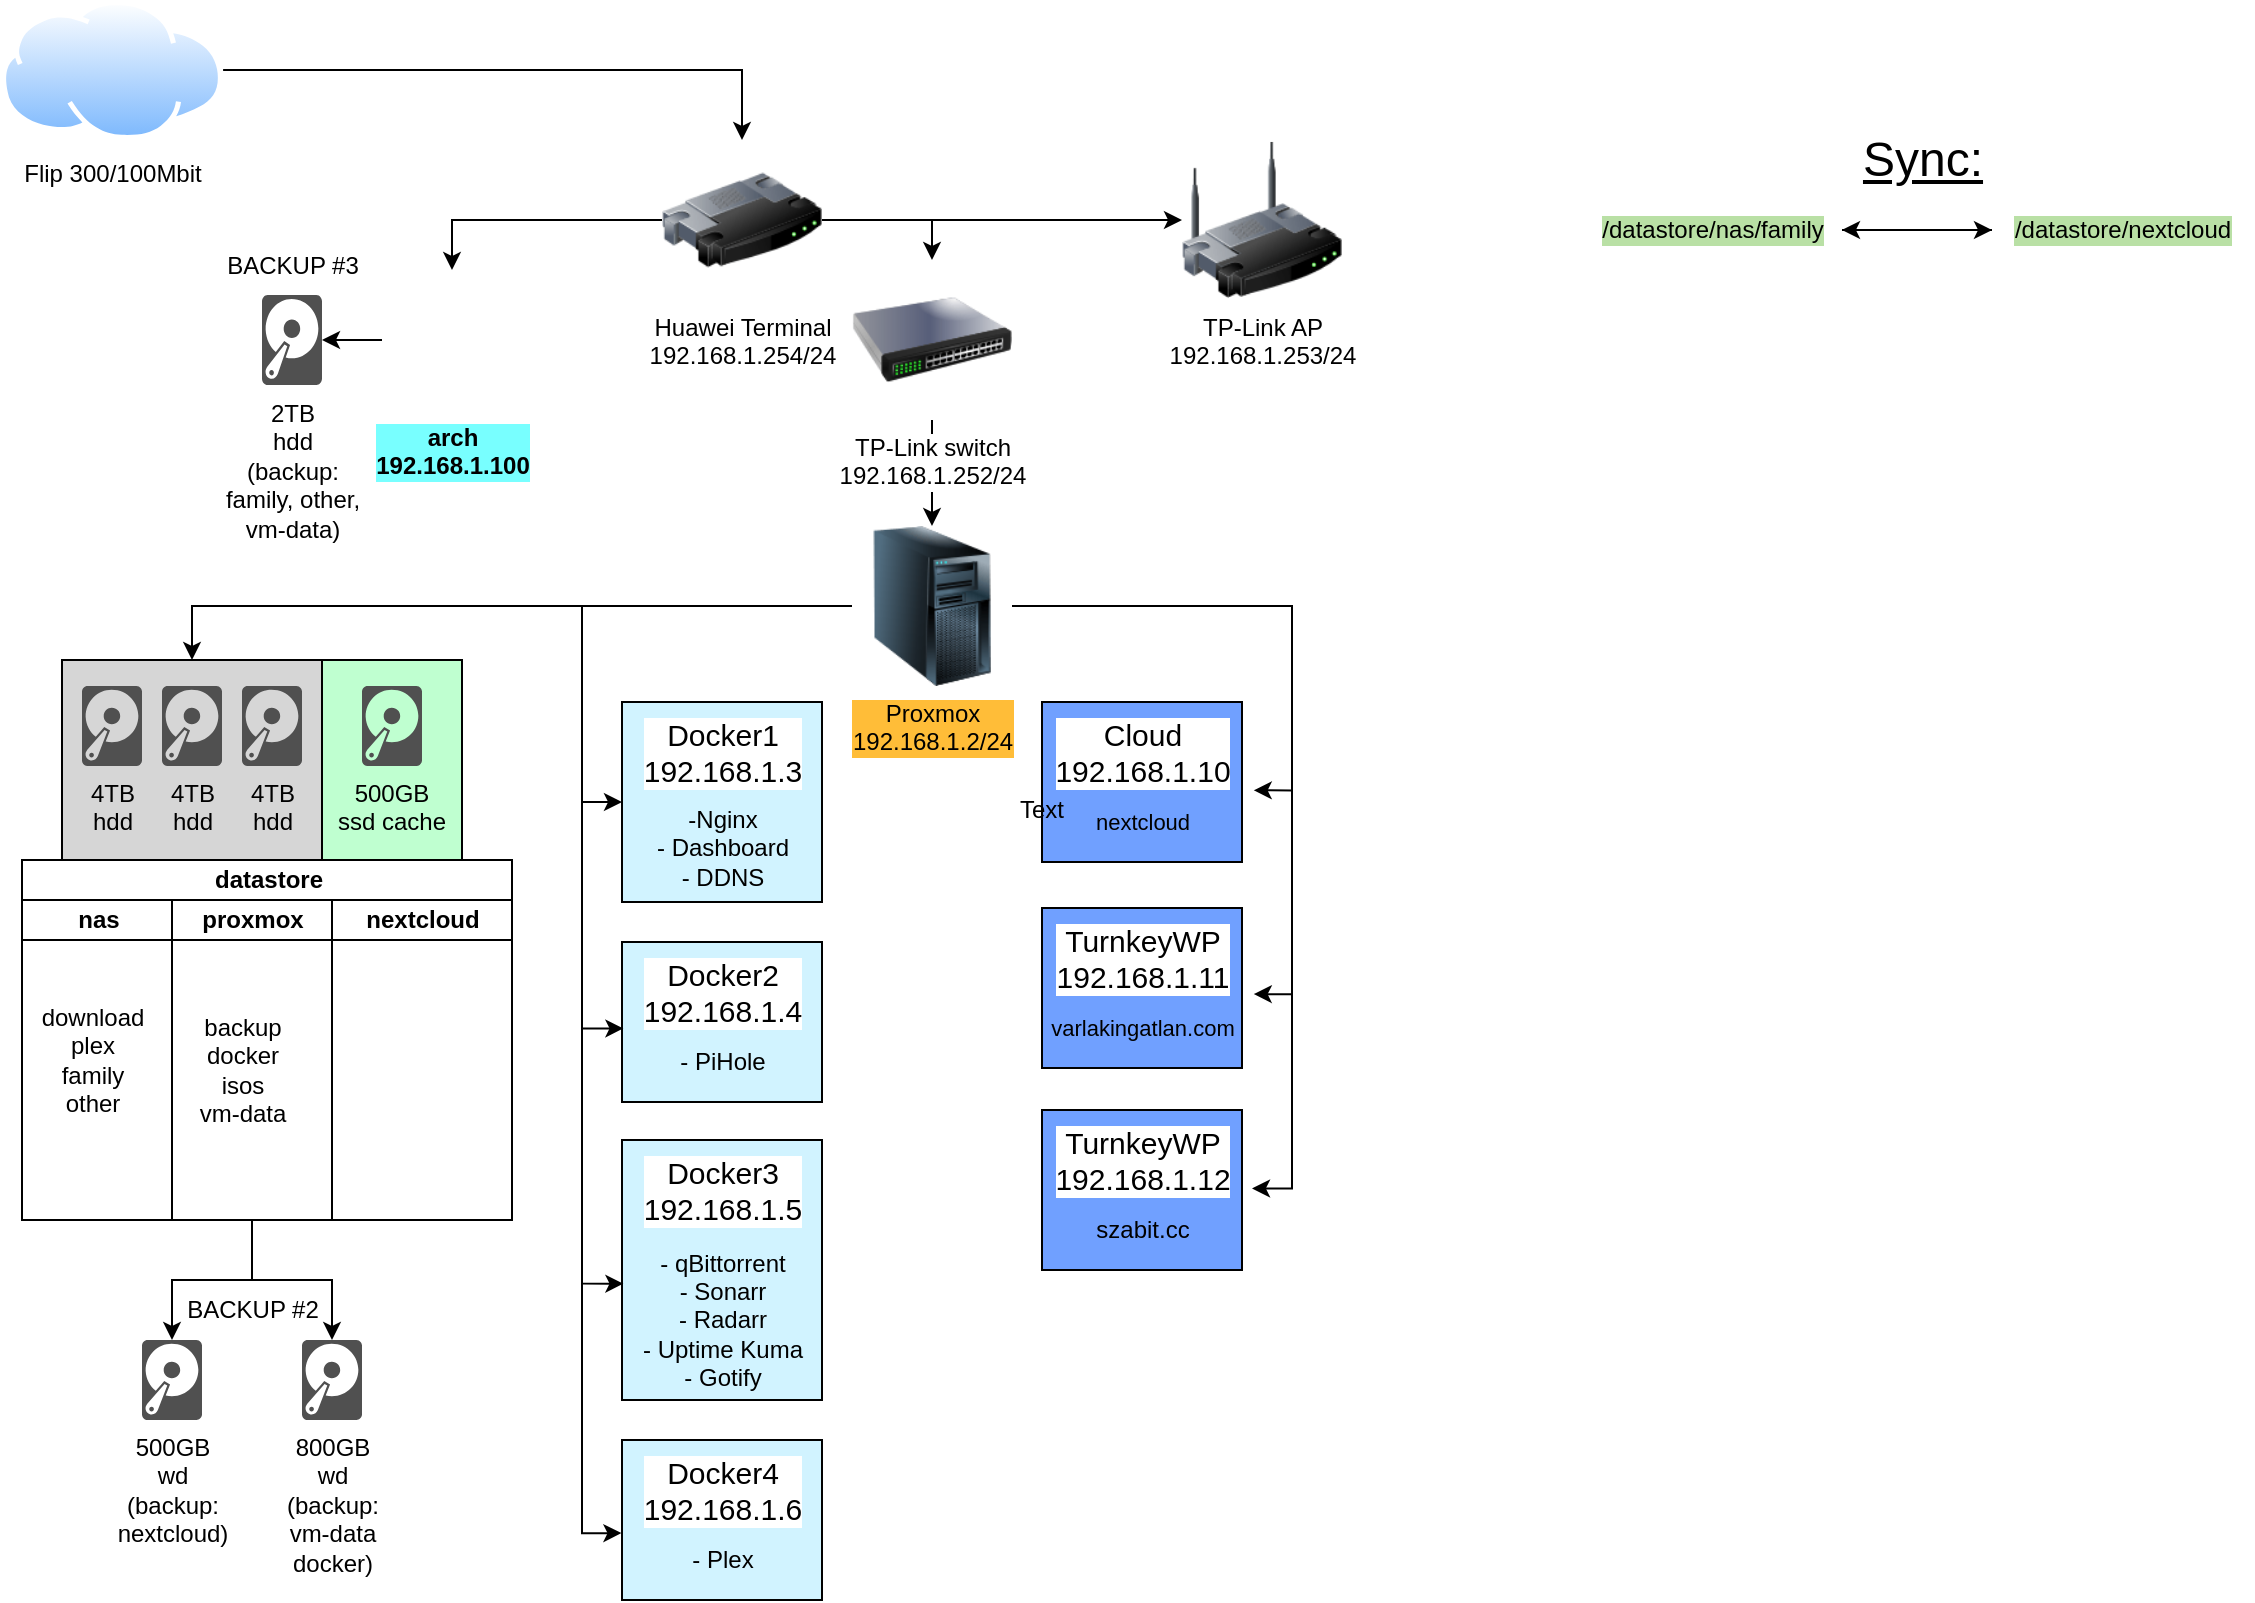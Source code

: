 <mxfile version="21.2.9" type="github">
  <diagram name="Page-1" id="GawN0sBzUaCXgQbSJTzt">
    <mxGraphModel dx="1366" dy="752" grid="1" gridSize="10" guides="1" tooltips="1" connect="1" arrows="1" fold="1" page="1" pageScale="1" pageWidth="1169" pageHeight="827" math="0" shadow="0">
      <root>
        <mxCell id="0" />
        <mxCell id="1" parent="0" />
        <mxCell id="Fs72LVVjV9bSrvQO9REc-51" value="" style="rounded=0;whiteSpace=wrap;html=1;fillColor=#BFFFD0;direction=east;" parent="1" vertex="1">
          <mxGeometry x="170" y="340" width="70" height="100" as="geometry" />
        </mxCell>
        <mxCell id="Fs72LVVjV9bSrvQO9REc-50" value="" style="rounded=0;whiteSpace=wrap;html=1;fillColor=#D6D6D6;direction=east;" parent="1" vertex="1">
          <mxGeometry x="40" y="340" width="130" height="100" as="geometry" />
        </mxCell>
        <mxCell id="Fs72LVVjV9bSrvQO9REc-2" value="&lt;div align=&quot;center&quot;&gt;&lt;br&gt;&lt;/div&gt;" style="whiteSpace=wrap;html=1;align=center;labelBackgroundColor=none;labelBorderColor=none;fillColor=#D1F3FF;direction=east;" parent="1" vertex="1">
          <mxGeometry x="320" y="361" width="100" height="100" as="geometry" />
        </mxCell>
        <mxCell id="Fs72LVVjV9bSrvQO9REc-4" value="&lt;div style=&quot;font-size: 15px;&quot;&gt;Docker1&lt;/div&gt;&lt;div style=&quot;font-size: 15px;&quot;&gt;192.168.1.3&lt;/div&gt;" style="text;html=1;align=center;verticalAlign=middle;resizable=0;points=[];autosize=1;strokeColor=none;fillColor=none;labelBackgroundColor=default;spacing=1;spacingLeft=0;spacingTop=0;labelPosition=center;verticalLabelPosition=middle;labelBorderColor=none;fontSize=15;horizontal=1;" parent="1" vertex="1">
          <mxGeometry x="320" y="361" width="100" height="50" as="geometry" />
        </mxCell>
        <mxCell id="Fs72LVVjV9bSrvQO9REc-9" value="&lt;div&gt;4TB&lt;/div&gt;&lt;div&gt;hdd&lt;br&gt;&lt;/div&gt;" style="sketch=0;pointerEvents=1;shadow=0;dashed=0;html=1;strokeColor=none;fillColor=#505050;labelPosition=center;verticalLabelPosition=bottom;verticalAlign=top;outlineConnect=0;align=center;shape=mxgraph.office.devices.hard_disk;direction=east;" parent="1" vertex="1">
          <mxGeometry x="50" y="353" width="30" height="40" as="geometry" />
        </mxCell>
        <mxCell id="Fs72LVVjV9bSrvQO9REc-11" value="&lt;div&gt;4TB&lt;/div&gt;&lt;div&gt;hdd&lt;br&gt;&lt;/div&gt;" style="sketch=0;pointerEvents=1;shadow=0;dashed=0;html=1;strokeColor=none;fillColor=#505050;labelPosition=center;verticalLabelPosition=bottom;verticalAlign=top;outlineConnect=0;align=center;shape=mxgraph.office.devices.hard_disk;direction=east;" parent="1" vertex="1">
          <mxGeometry x="90" y="353" width="30" height="40" as="geometry" />
        </mxCell>
        <mxCell id="Fs72LVVjV9bSrvQO9REc-12" value="&lt;div&gt;4TB&lt;/div&gt;&lt;div&gt;hdd&lt;/div&gt;" style="sketch=0;pointerEvents=1;shadow=0;dashed=0;html=1;strokeColor=none;fillColor=#505050;labelPosition=center;verticalLabelPosition=bottom;verticalAlign=top;outlineConnect=0;align=center;shape=mxgraph.office.devices.hard_disk;direction=east;" parent="1" vertex="1">
          <mxGeometry x="130" y="353" width="30" height="40" as="geometry" />
        </mxCell>
        <mxCell id="Fs72LVVjV9bSrvQO9REc-13" value="500GB&#xa;ssd cache" style="sketch=0;pointerEvents=1;shadow=0;dashed=0;strokeColor=none;fillColor=#505050;labelPosition=center;verticalLabelPosition=bottom;verticalAlign=top;outlineConnect=0;align=center;shape=mxgraph.office.devices.hard_disk;direction=east;" parent="1" vertex="1">
          <mxGeometry x="190" y="353" width="30" height="40" as="geometry" />
        </mxCell>
        <mxCell id="Fs72LVVjV9bSrvQO9REc-14" value="&lt;div&gt;500GB&lt;/div&gt;&lt;div&gt;wd&lt;br&gt;&lt;/div&gt;&lt;div&gt;(backup: &lt;br&gt;&lt;/div&gt;&lt;div&gt;nextcloud)&lt;br&gt;&lt;/div&gt;" style="sketch=0;pointerEvents=1;shadow=0;dashed=0;html=1;strokeColor=none;fillColor=#505050;labelPosition=center;verticalLabelPosition=bottom;verticalAlign=top;outlineConnect=0;align=center;shape=mxgraph.office.devices.hard_disk;" parent="1" vertex="1">
          <mxGeometry x="80" y="680" width="30" height="40" as="geometry" />
        </mxCell>
        <mxCell id="Fs72LVVjV9bSrvQO9REc-26" value="datastore" style="swimlane;childLayout=stackLayout;resizeParent=1;resizeParentMax=0;startSize=20;html=1;direction=east;" parent="1" vertex="1">
          <mxGeometry x="20" y="440" width="245.0" height="180" as="geometry" />
        </mxCell>
        <mxCell id="Fs72LVVjV9bSrvQO9REc-27" value="nas" style="swimlane;startSize=20;html=1;direction=east;" parent="Fs72LVVjV9bSrvQO9REc-26" vertex="1">
          <mxGeometry y="20" width="75.0" height="160" as="geometry" />
        </mxCell>
        <mxCell id="Fs72LVVjV9bSrvQO9REc-32" value="&lt;div&gt;download&lt;/div&gt;&lt;div&gt;plex&lt;/div&gt;&lt;div&gt;family&lt;/div&gt;&lt;div&gt;other&lt;br&gt;&lt;/div&gt;" style="text;html=1;align=center;verticalAlign=middle;resizable=0;points=[];autosize=1;strokeColor=none;fillColor=none;" parent="Fs72LVVjV9bSrvQO9REc-27" vertex="1">
          <mxGeometry x="-4.547e-13" y="45" width="70" height="70" as="geometry" />
        </mxCell>
        <mxCell id="Fs72LVVjV9bSrvQO9REc-28" value="proxmox" style="swimlane;startSize=20;html=1;direction=east;" parent="Fs72LVVjV9bSrvQO9REc-26" vertex="1">
          <mxGeometry x="75.0" y="20" width="80" height="160" as="geometry">
            <mxRectangle x="120" y="20" width="40" height="160" as="alternateBounds" />
          </mxGeometry>
        </mxCell>
        <mxCell id="Fs72LVVjV9bSrvQO9REc-31" value="&lt;div&gt;backup&lt;/div&gt;&lt;div&gt;docker&lt;/div&gt;&lt;div&gt;isos&lt;/div&gt;&lt;div&gt;vm-data&lt;br&gt;&lt;/div&gt;" style="text;html=1;align=center;verticalAlign=middle;resizable=0;points=[];autosize=1;strokeColor=none;fillColor=none;" parent="Fs72LVVjV9bSrvQO9REc-28" vertex="1">
          <mxGeometry x="-4.547e-13" y="50" width="70" height="70" as="geometry" />
        </mxCell>
        <mxCell id="Fs72LVVjV9bSrvQO9REc-29" value="nextcloud" style="swimlane;startSize=20;html=1;direction=east;" parent="Fs72LVVjV9bSrvQO9REc-26" vertex="1">
          <mxGeometry x="155.0" y="20" width="90" height="160" as="geometry">
            <mxRectangle x="240" y="20" width="40" height="160" as="alternateBounds" />
          </mxGeometry>
        </mxCell>
        <mxCell id="Fs72LVVjV9bSrvQO9REc-33" value="&lt;div align=&quot;center&quot;&gt;&lt;br&gt;&lt;/div&gt;" style="whiteSpace=wrap;html=1;align=center;labelBackgroundColor=none;labelBorderColor=none;fillColor=#D1F3FF;direction=east;" parent="1" vertex="1">
          <mxGeometry x="320" y="481" width="100" height="80" as="geometry" />
        </mxCell>
        <mxCell id="Fs72LVVjV9bSrvQO9REc-35" value="&lt;div style=&quot;font-size: 15px;&quot;&gt;Docker2&lt;/div&gt;&lt;div style=&quot;font-size: 15px;&quot;&gt;192.168.1.4&lt;/div&gt;" style="text;html=1;align=center;verticalAlign=middle;resizable=0;points=[];autosize=1;strokeColor=none;fillColor=none;labelBackgroundColor=default;spacing=1;spacingLeft=0;spacingTop=0;labelPosition=center;verticalLabelPosition=middle;labelBorderColor=none;fontSize=15;" parent="1" vertex="1">
          <mxGeometry x="320" y="481" width="100" height="50" as="geometry" />
        </mxCell>
        <mxCell id="Fs72LVVjV9bSrvQO9REc-36" value="&lt;div&gt;- PiHole&lt;/div&gt;" style="text;align=center;verticalAlign=middle;resizable=0;points=[];autosize=1;strokeColor=none;fillColor=none;labelPosition=center;verticalLabelPosition=middle;spacing=0;html=1;" parent="1" vertex="1">
          <mxGeometry x="340" y="531" width="60" height="20" as="geometry" />
        </mxCell>
        <mxCell id="Fs72LVVjV9bSrvQO9REc-43" value="&lt;div align=&quot;center&quot;&gt;&lt;br&gt;&lt;/div&gt;" style="whiteSpace=wrap;html=1;align=center;labelBackgroundColor=none;labelBorderColor=none;fillColor=#D1F3FF;direction=east;" parent="1" vertex="1">
          <mxGeometry x="320" y="580" width="100" height="130" as="geometry" />
        </mxCell>
        <mxCell id="Fs72LVVjV9bSrvQO9REc-44" value="&lt;div style=&quot;font-size: 15px;&quot;&gt;Docker3&lt;/div&gt;&lt;div style=&quot;font-size: 15px;&quot;&gt;192.168.1.5&lt;/div&gt;" style="text;html=1;align=center;verticalAlign=middle;resizable=0;points=[];autosize=1;strokeColor=none;fillColor=none;labelBackgroundColor=default;spacing=1;spacingLeft=0;spacingTop=0;labelPosition=center;verticalLabelPosition=middle;labelBorderColor=none;fontSize=15;" parent="1" vertex="1">
          <mxGeometry x="320" y="580" width="100" height="50" as="geometry" />
        </mxCell>
        <mxCell id="Fs72LVVjV9bSrvQO9REc-45" value="&lt;div&gt;- qBittorrent&lt;/div&gt;&lt;div&gt;- Sonarr&lt;/div&gt;&lt;div&gt;- Radarr&lt;/div&gt;&lt;div&gt;&lt;div&gt;- Uptime Kuma&lt;/div&gt;&lt;div&gt;- Gotify&lt;/div&gt;&lt;/div&gt;" style="text;align=center;verticalAlign=middle;resizable=0;points=[];autosize=1;strokeColor=none;fillColor=none;labelPosition=center;verticalLabelPosition=middle;spacing=0;html=1;" parent="1" vertex="1">
          <mxGeometry x="320" y="630" width="100" height="80" as="geometry" />
        </mxCell>
        <mxCell id="Fs72LVVjV9bSrvQO9REc-48" value="&lt;div&gt;2TB&lt;/div&gt;&lt;div&gt;hdd&lt;br&gt;&lt;/div&gt;&lt;div&gt;(backup:&lt;/div&gt;&lt;div&gt;family, other,&lt;/div&gt;&lt;div&gt;vm-data)&lt;br&gt;&lt;/div&gt;" style="sketch=0;pointerEvents=1;shadow=0;dashed=0;html=1;strokeColor=none;fillColor=#505050;labelPosition=center;verticalLabelPosition=bottom;verticalAlign=top;outlineConnect=0;align=center;shape=mxgraph.office.devices.hard_disk;" parent="1" vertex="1">
          <mxGeometry x="140" y="157.5" width="30" height="45" as="geometry" />
        </mxCell>
        <mxCell id="Fs72LVVjV9bSrvQO9REc-53" value="" style="rounded=0;whiteSpace=wrap;html=1;labelBackgroundColor=none;fillColor=#70A0FF;" parent="1" vertex="1">
          <mxGeometry x="530" y="565" width="100" height="80" as="geometry" />
        </mxCell>
        <mxCell id="Fs72LVVjV9bSrvQO9REc-59" value="&lt;div&gt;-Nginx&lt;/div&gt;&lt;div&gt;- Dashboard&lt;/div&gt;&lt;div&gt;- DDNS&lt;br&gt;&lt;/div&gt;" style="text;html=1;align=center;verticalAlign=middle;resizable=0;points=[];autosize=1;strokeColor=none;fillColor=none;" parent="1" vertex="1">
          <mxGeometry x="325" y="404" width="90" height="60" as="geometry" />
        </mxCell>
        <mxCell id="Fs72LVVjV9bSrvQO9REc-61" value="&lt;div align=&quot;center&quot;&gt;&lt;br&gt;&lt;/div&gt;" style="whiteSpace=wrap;html=1;align=center;labelBackgroundColor=none;labelBorderColor=none;fillColor=#D1F3FF;direction=east;" parent="1" vertex="1">
          <mxGeometry x="320" y="730" width="100" height="80" as="geometry" />
        </mxCell>
        <mxCell id="Fs72LVVjV9bSrvQO9REc-62" value="&lt;div style=&quot;font-size: 15px;&quot;&gt;Docker4&lt;/div&gt;&lt;div style=&quot;font-size: 15px;&quot;&gt;192.168.1.6&lt;/div&gt;" style="text;html=1;align=center;verticalAlign=middle;resizable=0;points=[];autosize=1;strokeColor=none;fillColor=none;labelBackgroundColor=default;spacing=1;spacingLeft=0;spacingTop=0;labelPosition=center;verticalLabelPosition=middle;labelBorderColor=none;fontSize=15;" parent="1" vertex="1">
          <mxGeometry x="320" y="730" width="100" height="50" as="geometry" />
        </mxCell>
        <mxCell id="Fs72LVVjV9bSrvQO9REc-63" value="- Plex" style="text;align=center;verticalAlign=middle;resizable=0;points=[];autosize=1;strokeColor=none;fillColor=none;labelPosition=center;verticalLabelPosition=middle;spacing=0;html=1;" parent="1" vertex="1">
          <mxGeometry x="345" y="780" width="50" height="20" as="geometry" />
        </mxCell>
        <mxCell id="Fs72LVVjV9bSrvQO9REc-65" value="&lt;div style=&quot;font-size: 15px;&quot;&gt;TurnkeyWP&lt;br&gt;&lt;/div&gt;&lt;div style=&quot;font-size: 15px;&quot;&gt;192.168.1.12&lt;/div&gt;" style="text;html=1;align=center;verticalAlign=middle;resizable=0;points=[];autosize=1;strokeColor=none;fillColor=none;labelBackgroundColor=default;spacing=1;spacingLeft=0;spacingTop=0;labelPosition=center;verticalLabelPosition=middle;labelBorderColor=none;fontSize=15;horizontal=1;" parent="1" vertex="1">
          <mxGeometry x="525" y="565" width="110" height="50" as="geometry" />
        </mxCell>
        <mxCell id="Fs72LVVjV9bSrvQO9REc-66" value="szabit.cc" style="text;align=center;verticalAlign=middle;resizable=0;points=[];autosize=1;strokeColor=none;fillColor=none;labelPosition=center;verticalLabelPosition=middle;spacing=0;html=1;" parent="1" vertex="1">
          <mxGeometry x="545" y="615" width="70" height="20" as="geometry" />
        </mxCell>
        <mxCell id="oi91a-Q31b0Rs58D0kch-1" value="" style="rounded=0;whiteSpace=wrap;html=1;labelBackgroundColor=none;fillColor=#70A0FF;" parent="1" vertex="1">
          <mxGeometry x="530" y="464" width="100" height="80" as="geometry" />
        </mxCell>
        <mxCell id="oi91a-Q31b0Rs58D0kch-2" value="&lt;div style=&quot;font-size: 15px;&quot;&gt;TurnkeyWP&lt;br&gt;&lt;/div&gt;&lt;div style=&quot;font-size: 15px;&quot;&gt;192.168.1.11&lt;/div&gt;" style="text;html=1;align=center;verticalAlign=middle;resizable=0;points=[];autosize=1;strokeColor=none;fillColor=none;labelBackgroundColor=default;spacing=1;spacingLeft=0;spacingTop=0;labelPosition=center;verticalLabelPosition=middle;labelBorderColor=none;fontSize=15;horizontal=1;" parent="1" vertex="1">
          <mxGeometry x="525" y="464" width="110" height="50" as="geometry" />
        </mxCell>
        <mxCell id="oi91a-Q31b0Rs58D0kch-3" value="varlakingatlan.com" style="text;align=center;verticalAlign=middle;resizable=0;points=[];autosize=1;strokeColor=none;fillColor=none;labelPosition=center;verticalLabelPosition=middle;spacing=0;html=1;fontSize=11;" parent="1" vertex="1">
          <mxGeometry x="525" y="514" width="110" height="20" as="geometry" />
        </mxCell>
        <mxCell id="oi91a-Q31b0Rs58D0kch-4" value="" style="rounded=0;whiteSpace=wrap;html=1;labelBackgroundColor=none;fillColor=#70A0FF;" parent="1" vertex="1">
          <mxGeometry x="530" y="361" width="100" height="80" as="geometry" />
        </mxCell>
        <mxCell id="oi91a-Q31b0Rs58D0kch-5" value="&lt;div style=&quot;font-size: 15px;&quot;&gt;Cloud&lt;br&gt;&lt;/div&gt;&lt;div style=&quot;font-size: 15px;&quot;&gt;192.168.1.10&lt;/div&gt;" style="text;html=1;align=center;verticalAlign=middle;resizable=0;points=[];autosize=1;strokeColor=none;fillColor=none;labelBackgroundColor=default;spacing=1;spacingLeft=0;spacingTop=0;labelPosition=center;verticalLabelPosition=middle;labelBorderColor=none;fontSize=15;horizontal=1;" parent="1" vertex="1">
          <mxGeometry x="525" y="361" width="110" height="50" as="geometry" />
        </mxCell>
        <mxCell id="oi91a-Q31b0Rs58D0kch-6" value="nextcloud" style="text;align=center;verticalAlign=middle;resizable=0;points=[];autosize=1;strokeColor=none;fillColor=none;labelPosition=center;verticalLabelPosition=middle;spacing=0;html=1;fontSize=11;" parent="1" vertex="1">
          <mxGeometry x="545" y="411" width="70" height="20" as="geometry" />
        </mxCell>
        <mxCell id="tln2pNOTJKCZgoth8Ehh-11" style="edgeStyle=orthogonalEdgeStyle;rounded=0;orthogonalLoop=1;jettySize=auto;html=1;entryX=0.5;entryY=0;entryDx=0;entryDy=0;" edge="1" parent="1" source="tln2pNOTJKCZgoth8Ehh-2" target="tln2pNOTJKCZgoth8Ehh-8">
          <mxGeometry relative="1" as="geometry" />
        </mxCell>
        <mxCell id="tln2pNOTJKCZgoth8Ehh-2" value="Flip 300/100Mbit" style="image;aspect=fixed;perimeter=ellipsePerimeter;html=1;align=center;shadow=0;dashed=0;spacingTop=3;image=img/lib/active_directory/internet_cloud.svg;" vertex="1" parent="1">
          <mxGeometry x="9.44" y="10" width="111.11" height="70" as="geometry" />
        </mxCell>
        <mxCell id="tln2pNOTJKCZgoth8Ehh-21" style="edgeStyle=orthogonalEdgeStyle;rounded=0;orthogonalLoop=1;jettySize=auto;html=1;entryX=0.5;entryY=0;entryDx=0;entryDy=0;" edge="1" parent="1" source="tln2pNOTJKCZgoth8Ehh-8" target="tln2pNOTJKCZgoth8Ehh-18">
          <mxGeometry relative="1" as="geometry">
            <mxPoint x="680" y="180" as="targetPoint" />
          </mxGeometry>
        </mxCell>
        <mxCell id="tln2pNOTJKCZgoth8Ehh-38" style="edgeStyle=orthogonalEdgeStyle;rounded=0;orthogonalLoop=1;jettySize=auto;html=1;entryX=0.5;entryY=0;entryDx=0;entryDy=0;" edge="1" parent="1" source="tln2pNOTJKCZgoth8Ehh-8" target="tln2pNOTJKCZgoth8Ehh-10">
          <mxGeometry relative="1" as="geometry" />
        </mxCell>
        <mxCell id="tln2pNOTJKCZgoth8Ehh-40" style="edgeStyle=orthogonalEdgeStyle;rounded=0;orthogonalLoop=1;jettySize=auto;html=1;entryX=0;entryY=0.5;entryDx=0;entryDy=0;" edge="1" parent="1" source="tln2pNOTJKCZgoth8Ehh-8" target="tln2pNOTJKCZgoth8Ehh-9">
          <mxGeometry relative="1" as="geometry" />
        </mxCell>
        <mxCell id="tln2pNOTJKCZgoth8Ehh-8" value="&lt;div&gt;Huawei Terminal&lt;/div&gt;&lt;div&gt;192.168.1.254/24&lt;br&gt;&lt;/div&gt;" style="image;html=1;image=img/lib/clip_art/networking/Router_128x128.png" vertex="1" parent="1">
          <mxGeometry x="340" y="80" width="80" height="80" as="geometry" />
        </mxCell>
        <mxCell id="tln2pNOTJKCZgoth8Ehh-9" value="&lt;div&gt;TP-Link AP&lt;/div&gt;&lt;div&gt;192.168.1.253/24&lt;br&gt;&lt;/div&gt;" style="image;html=1;image=img/lib/clip_art/networking/Wireless_Router_128x128.png" vertex="1" parent="1">
          <mxGeometry x="600" y="80" width="80" height="80" as="geometry" />
        </mxCell>
        <mxCell id="tln2pNOTJKCZgoth8Ehh-24" style="edgeStyle=orthogonalEdgeStyle;rounded=0;orthogonalLoop=1;jettySize=auto;html=1;" edge="1" parent="1" source="tln2pNOTJKCZgoth8Ehh-10" target="tln2pNOTJKCZgoth8Ehh-15">
          <mxGeometry relative="1" as="geometry" />
        </mxCell>
        <mxCell id="tln2pNOTJKCZgoth8Ehh-10" value="&lt;div&gt;TP-Link switch&lt;/div&gt;&lt;div&gt;192.168.1.252/24&lt;br&gt;&lt;/div&gt;" style="image;html=1;image=img/lib/clip_art/networking/Switch_128x128.png" vertex="1" parent="1">
          <mxGeometry x="435" y="140" width="80" height="80" as="geometry" />
        </mxCell>
        <mxCell id="tln2pNOTJKCZgoth8Ehh-25" style="edgeStyle=orthogonalEdgeStyle;rounded=0;orthogonalLoop=1;jettySize=auto;html=1;entryX=0.5;entryY=0;entryDx=0;entryDy=0;" edge="1" parent="1" source="tln2pNOTJKCZgoth8Ehh-15" target="Fs72LVVjV9bSrvQO9REc-50">
          <mxGeometry relative="1" as="geometry" />
        </mxCell>
        <mxCell id="tln2pNOTJKCZgoth8Ehh-26" style="edgeStyle=orthogonalEdgeStyle;rounded=0;orthogonalLoop=1;jettySize=auto;html=1;entryX=0;entryY=0.5;entryDx=0;entryDy=0;" edge="1" parent="1" source="tln2pNOTJKCZgoth8Ehh-15" target="Fs72LVVjV9bSrvQO9REc-2">
          <mxGeometry relative="1" as="geometry" />
        </mxCell>
        <mxCell id="tln2pNOTJKCZgoth8Ehh-28" style="edgeStyle=orthogonalEdgeStyle;rounded=0;orthogonalLoop=1;jettySize=auto;html=1;entryX=0.007;entryY=0.864;entryDx=0;entryDy=0;entryPerimeter=0;" edge="1" parent="1" source="tln2pNOTJKCZgoth8Ehh-15" target="Fs72LVVjV9bSrvQO9REc-35">
          <mxGeometry relative="1" as="geometry" />
        </mxCell>
        <mxCell id="tln2pNOTJKCZgoth8Ehh-29" style="edgeStyle=orthogonalEdgeStyle;rounded=0;orthogonalLoop=1;jettySize=auto;html=1;entryX=0.007;entryY=0.273;entryDx=0;entryDy=0;entryPerimeter=0;" edge="1" parent="1" source="tln2pNOTJKCZgoth8Ehh-15" target="Fs72LVVjV9bSrvQO9REc-45">
          <mxGeometry relative="1" as="geometry" />
        </mxCell>
        <mxCell id="tln2pNOTJKCZgoth8Ehh-30" style="edgeStyle=orthogonalEdgeStyle;rounded=0;orthogonalLoop=1;jettySize=auto;html=1;entryX=-0.003;entryY=0.931;entryDx=0;entryDy=0;entryPerimeter=0;" edge="1" parent="1" source="tln2pNOTJKCZgoth8Ehh-15" target="Fs72LVVjV9bSrvQO9REc-62">
          <mxGeometry relative="1" as="geometry" />
        </mxCell>
        <mxCell id="tln2pNOTJKCZgoth8Ehh-31" style="edgeStyle=orthogonalEdgeStyle;rounded=0;orthogonalLoop=1;jettySize=auto;html=1;entryX=1.008;entryY=0.883;entryDx=0;entryDy=0;entryPerimeter=0;" edge="1" parent="1" source="tln2pNOTJKCZgoth8Ehh-15" target="oi91a-Q31b0Rs58D0kch-5">
          <mxGeometry relative="1" as="geometry" />
        </mxCell>
        <mxCell id="tln2pNOTJKCZgoth8Ehh-32" style="edgeStyle=orthogonalEdgeStyle;rounded=0;orthogonalLoop=1;jettySize=auto;html=1;entryX=1.008;entryY=0.861;entryDx=0;entryDy=0;entryPerimeter=0;" edge="1" parent="1" source="tln2pNOTJKCZgoth8Ehh-15" target="oi91a-Q31b0Rs58D0kch-2">
          <mxGeometry relative="1" as="geometry" />
        </mxCell>
        <mxCell id="tln2pNOTJKCZgoth8Ehh-33" style="edgeStyle=orthogonalEdgeStyle;rounded=0;orthogonalLoop=1;jettySize=auto;html=1;entryX=1;entryY=0.784;entryDx=0;entryDy=0;entryPerimeter=0;" edge="1" parent="1" source="tln2pNOTJKCZgoth8Ehh-15" target="Fs72LVVjV9bSrvQO9REc-65">
          <mxGeometry relative="1" as="geometry" />
        </mxCell>
        <mxCell id="tln2pNOTJKCZgoth8Ehh-15" value="&lt;div&gt;Proxmox&lt;/div&gt;&lt;div&gt;192.168.1.2/24&lt;br&gt;&lt;/div&gt;" style="image;html=1;image=img/lib/clip_art/computers/Server_Tower_128x128.png;labelBackgroundColor=#FFBD38;" vertex="1" parent="1">
          <mxGeometry x="435" y="273" width="80" height="80" as="geometry" />
        </mxCell>
        <mxCell id="tln2pNOTJKCZgoth8Ehh-39" value="" style="edgeStyle=orthogonalEdgeStyle;rounded=0;orthogonalLoop=1;jettySize=auto;html=1;" edge="1" parent="1" source="tln2pNOTJKCZgoth8Ehh-18" target="Fs72LVVjV9bSrvQO9REc-48">
          <mxGeometry relative="1" as="geometry" />
        </mxCell>
        <mxCell id="tln2pNOTJKCZgoth8Ehh-18" value="&lt;div&gt;&lt;b&gt;arch&lt;/b&gt;&lt;/div&gt;&lt;div&gt;&lt;b&gt;192.168.1.100&lt;br&gt;&lt;/b&gt;&lt;/div&gt;" style="shape=image;html=1;verticalAlign=top;verticalLabelPosition=bottom;labelBackgroundColor=#78FFFF;imageAspect=0;aspect=fixed;image=https://cdn0.iconfinder.com/data/icons/icons-unleashed-vol1/128/-desktop.png" vertex="1" parent="1">
          <mxGeometry x="200" y="145" width="70" height="70" as="geometry" />
        </mxCell>
        <mxCell id="tln2pNOTJKCZgoth8Ehh-34" value="&lt;div&gt;800GB&lt;/div&gt;&lt;div&gt;wd&lt;/div&gt;&lt;div&gt;(backup:&lt;/div&gt;&lt;div&gt;vm-data&lt;/div&gt;&lt;div&gt;docker)&lt;br&gt;&lt;/div&gt;" style="sketch=0;pointerEvents=1;shadow=0;dashed=0;html=1;strokeColor=none;fillColor=#505050;labelPosition=center;verticalLabelPosition=bottom;verticalAlign=top;outlineConnect=0;align=center;shape=mxgraph.office.devices.hard_disk;" vertex="1" parent="1">
          <mxGeometry x="160" y="680" width="30" height="40" as="geometry" />
        </mxCell>
        <mxCell id="tln2pNOTJKCZgoth8Ehh-43" style="edgeStyle=orthogonalEdgeStyle;rounded=0;orthogonalLoop=1;jettySize=auto;html=1;" edge="1" parent="1" source="Fs72LVVjV9bSrvQO9REc-28" target="Fs72LVVjV9bSrvQO9REc-14">
          <mxGeometry relative="1" as="geometry" />
        </mxCell>
        <mxCell id="tln2pNOTJKCZgoth8Ehh-44" style="edgeStyle=orthogonalEdgeStyle;rounded=0;orthogonalLoop=1;jettySize=auto;html=1;" edge="1" parent="1" source="Fs72LVVjV9bSrvQO9REc-28" target="tln2pNOTJKCZgoth8Ehh-34">
          <mxGeometry relative="1" as="geometry" />
        </mxCell>
        <mxCell id="tln2pNOTJKCZgoth8Ehh-45" value="BACKUP #2" style="text;html=1;align=center;verticalAlign=middle;resizable=0;points=[];autosize=1;strokeColor=none;fillColor=none;" vertex="1" parent="1">
          <mxGeometry x="90" y="650" width="90" height="30" as="geometry" />
        </mxCell>
        <mxCell id="tln2pNOTJKCZgoth8Ehh-46" value="BACKUP #3" style="text;html=1;align=center;verticalAlign=middle;resizable=0;points=[];autosize=1;strokeColor=none;fillColor=none;textDirection=ltr;rotation=0;" vertex="1" parent="1">
          <mxGeometry x="110" y="127.5" width="90" height="30" as="geometry" />
        </mxCell>
        <mxCell id="tln2pNOTJKCZgoth8Ehh-50" value="Text" style="text;html=1;strokeColor=none;fillColor=none;align=center;verticalAlign=middle;whiteSpace=wrap;rounded=0;" vertex="1" parent="1">
          <mxGeometry x="500" y="400" width="60" height="30" as="geometry" />
        </mxCell>
        <mxCell id="tln2pNOTJKCZgoth8Ehh-51" value="&lt;div style=&quot;font-size: 24px;&quot;&gt;Sync:&lt;/div&gt;" style="text;html=1;align=center;verticalAlign=middle;resizable=0;points=[];autosize=1;strokeColor=none;fillColor=none;fontSize=24;fontStyle=4" vertex="1" parent="1">
          <mxGeometry x="930" y="70" width="80" height="40" as="geometry" />
        </mxCell>
        <mxCell id="tln2pNOTJKCZgoth8Ehh-54" value="" style="edgeStyle=orthogonalEdgeStyle;rounded=0;orthogonalLoop=1;jettySize=auto;html=1;" edge="1" parent="1" source="tln2pNOTJKCZgoth8Ehh-52" target="tln2pNOTJKCZgoth8Ehh-53">
          <mxGeometry relative="1" as="geometry" />
        </mxCell>
        <mxCell id="tln2pNOTJKCZgoth8Ehh-52" value="/datastore/nas/family" style="text;align=center;verticalAlign=middle;resizable=0;points=[];autosize=1;strokeColor=none;fillColor=none;labelBackgroundColor=#B9E0A5;labelBorderColor=none;html=1;" vertex="1" parent="1">
          <mxGeometry x="800" y="110" width="130" height="30" as="geometry" />
        </mxCell>
        <mxCell id="tln2pNOTJKCZgoth8Ehh-55" style="edgeStyle=orthogonalEdgeStyle;rounded=0;orthogonalLoop=1;jettySize=auto;html=1;" edge="1" parent="1" source="tln2pNOTJKCZgoth8Ehh-53" target="tln2pNOTJKCZgoth8Ehh-52">
          <mxGeometry relative="1" as="geometry" />
        </mxCell>
        <mxCell id="tln2pNOTJKCZgoth8Ehh-53" value="/datastore/nextcloud" style="text;html=1;align=center;verticalAlign=middle;resizable=0;points=[];autosize=1;strokeColor=none;fillColor=none;fontColor=#000000;labelBackgroundColor=#B9E0A5;" vertex="1" parent="1">
          <mxGeometry x="1005" y="110" width="130" height="30" as="geometry" />
        </mxCell>
      </root>
    </mxGraphModel>
  </diagram>
</mxfile>
